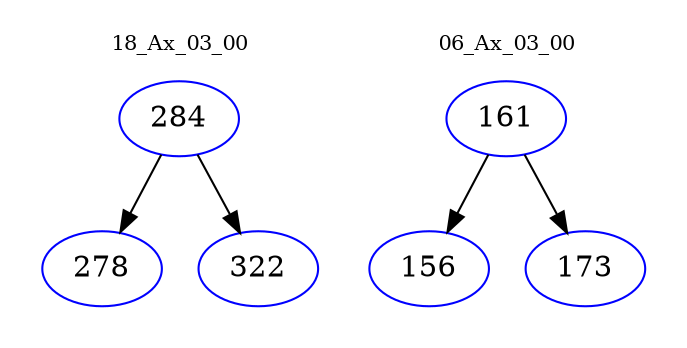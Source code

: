 digraph{
subgraph cluster_0 {
color = white
label = "18_Ax_03_00";
fontsize=10;
T0_284 [label="284", color="blue"]
T0_284 -> T0_278 [color="black"]
T0_278 [label="278", color="blue"]
T0_284 -> T0_322 [color="black"]
T0_322 [label="322", color="blue"]
}
subgraph cluster_1 {
color = white
label = "06_Ax_03_00";
fontsize=10;
T1_161 [label="161", color="blue"]
T1_161 -> T1_156 [color="black"]
T1_156 [label="156", color="blue"]
T1_161 -> T1_173 [color="black"]
T1_173 [label="173", color="blue"]
}
}

